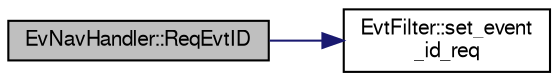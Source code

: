 digraph "EvNavHandler::ReqEvtID"
{
  bgcolor="transparent";
  edge [fontname="FreeSans",fontsize="10",labelfontname="FreeSans",labelfontsize="10"];
  node [fontname="FreeSans",fontsize="10",shape=record];
  rankdir="LR";
  Node1 [label="EvNavHandler::ReqEvtID",height=0.2,width=0.4,color="black", fillcolor="grey75", style="filled" fontcolor="black"];
  Node1 -> Node2 [color="midnightblue",fontsize="10",style="solid",fontname="FreeSans"];
  Node2 [label="EvtFilter::set_event\l_id_req",height=0.2,width=0.4,color="black",URL="$d1/dbd/classEvtFilter.html#a0819aca2f043c446fff5e8128417a78c"];
}
